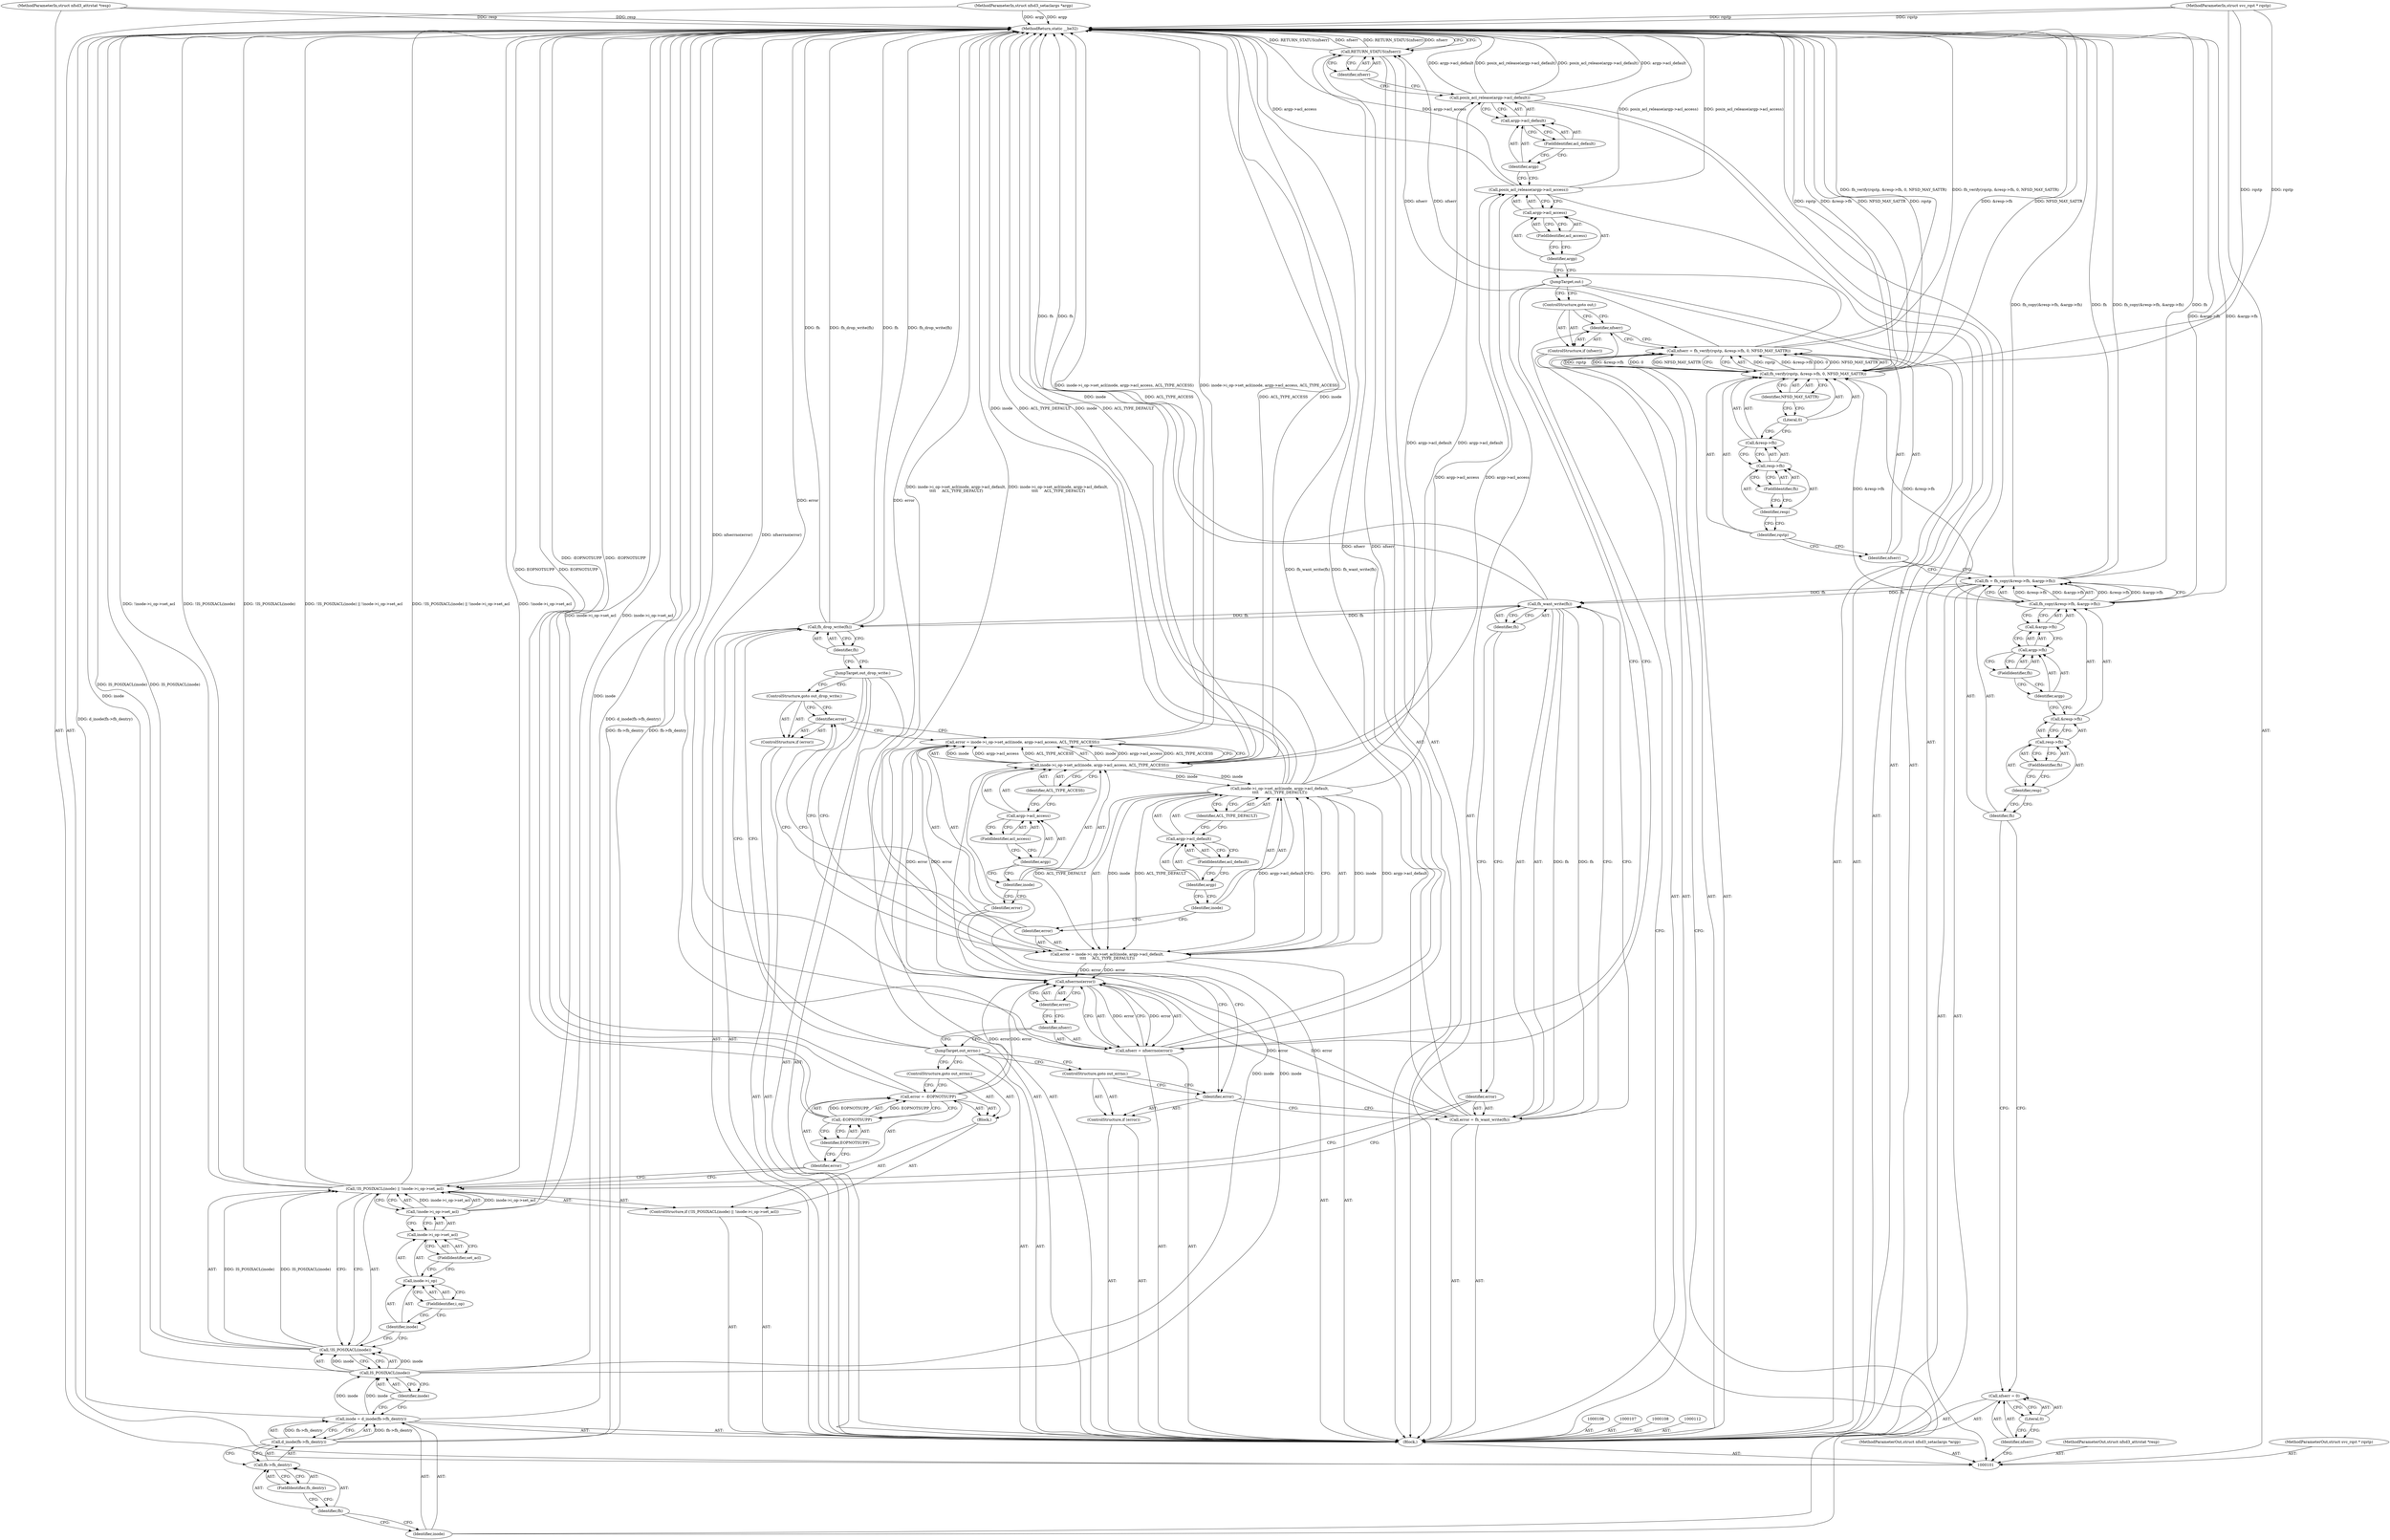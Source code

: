digraph "1_linux_999653786df6954a31044528ac3f7a5dadca08f4_0" {
"1000205" [label="(MethodReturn,static __be32)"];
"1000102" [label="(MethodParameterIn,struct svc_rqst * rqstp)"];
"1000290" [label="(MethodParameterOut,struct svc_rqst * rqstp)"];
"1000113" [label="(Call,fh = fh_copy(&resp->fh, &argp->fh))"];
"1000114" [label="(Identifier,fh)"];
"1000116" [label="(Call,&resp->fh)"];
"1000117" [label="(Call,resp->fh)"];
"1000118" [label="(Identifier,resp)"];
"1000119" [label="(FieldIdentifier,fh)"];
"1000120" [label="(Call,&argp->fh)"];
"1000121" [label="(Call,argp->fh)"];
"1000122" [label="(Identifier,argp)"];
"1000123" [label="(FieldIdentifier,fh)"];
"1000115" [label="(Call,fh_copy(&resp->fh, &argp->fh))"];
"1000124" [label="(Call,nfserr = fh_verify(rqstp, &resp->fh, 0, NFSD_MAY_SATTR))"];
"1000125" [label="(Identifier,nfserr)"];
"1000126" [label="(Call,fh_verify(rqstp, &resp->fh, 0, NFSD_MAY_SATTR))"];
"1000127" [label="(Identifier,rqstp)"];
"1000128" [label="(Call,&resp->fh)"];
"1000129" [label="(Call,resp->fh)"];
"1000130" [label="(Identifier,resp)"];
"1000131" [label="(FieldIdentifier,fh)"];
"1000132" [label="(Literal,0)"];
"1000133" [label="(Identifier,NFSD_MAY_SATTR)"];
"1000134" [label="(ControlStructure,if (nfserr))"];
"1000135" [label="(Identifier,nfserr)"];
"1000136" [label="(ControlStructure,goto out;)"];
"1000139" [label="(Call,d_inode(fh->fh_dentry))"];
"1000140" [label="(Call,fh->fh_dentry)"];
"1000141" [label="(Identifier,fh)"];
"1000137" [label="(Call,inode = d_inode(fh->fh_dentry))"];
"1000138" [label="(Identifier,inode)"];
"1000142" [label="(FieldIdentifier,fh_dentry)"];
"1000143" [label="(ControlStructure,if (!IS_POSIXACL(inode) || !inode->i_op->set_acl))"];
"1000147" [label="(Identifier,inode)"];
"1000148" [label="(Call,!inode->i_op->set_acl)"];
"1000149" [label="(Call,inode->i_op->set_acl)"];
"1000150" [label="(Call,inode->i_op)"];
"1000151" [label="(Identifier,inode)"];
"1000152" [label="(FieldIdentifier,i_op)"];
"1000153" [label="(FieldIdentifier,set_acl)"];
"1000144" [label="(Call,!IS_POSIXACL(inode) || !inode->i_op->set_acl)"];
"1000145" [label="(Call,!IS_POSIXACL(inode))"];
"1000154" [label="(Block,)"];
"1000146" [label="(Call,IS_POSIXACL(inode))"];
"1000157" [label="(Call,-EOPNOTSUPP)"];
"1000158" [label="(Identifier,EOPNOTSUPP)"];
"1000155" [label="(Call,error = -EOPNOTSUPP)"];
"1000156" [label="(Identifier,error)"];
"1000159" [label="(ControlStructure,goto out_errno;)"];
"1000103" [label="(MethodParameterIn,struct nfsd3_setaclargs *argp)"];
"1000291" [label="(MethodParameterOut,struct nfsd3_setaclargs *argp)"];
"1000162" [label="(Call,fh_want_write(fh))"];
"1000160" [label="(Call,error = fh_want_write(fh))"];
"1000161" [label="(Identifier,error)"];
"1000163" [label="(Identifier,fh)"];
"1000164" [label="(ControlStructure,if (error))"];
"1000165" [label="(Identifier,error)"];
"1000166" [label="(ControlStructure,goto out_errno;)"];
"1000167" [label="(Call,error = inode->i_op->set_acl(inode, argp->acl_access, ACL_TYPE_ACCESS))"];
"1000168" [label="(Identifier,error)"];
"1000170" [label="(Identifier,inode)"];
"1000171" [label="(Call,argp->acl_access)"];
"1000172" [label="(Identifier,argp)"];
"1000173" [label="(FieldIdentifier,acl_access)"];
"1000174" [label="(Identifier,ACL_TYPE_ACCESS)"];
"1000169" [label="(Call,inode->i_op->set_acl(inode, argp->acl_access, ACL_TYPE_ACCESS))"];
"1000175" [label="(ControlStructure,if (error))"];
"1000176" [label="(Identifier,error)"];
"1000177" [label="(ControlStructure,goto out_drop_write;)"];
"1000178" [label="(Call,error = inode->i_op->set_acl(inode, argp->acl_default,\n\t\t\t\t     ACL_TYPE_DEFAULT))"];
"1000179" [label="(Identifier,error)"];
"1000181" [label="(Identifier,inode)"];
"1000182" [label="(Call,argp->acl_default)"];
"1000183" [label="(Identifier,argp)"];
"1000184" [label="(FieldIdentifier,acl_default)"];
"1000180" [label="(Call,inode->i_op->set_acl(inode, argp->acl_default,\n\t\t\t\t     ACL_TYPE_DEFAULT))"];
"1000185" [label="(Identifier,ACL_TYPE_DEFAULT)"];
"1000104" [label="(MethodParameterIn,struct nfsd3_attrstat *resp)"];
"1000292" [label="(MethodParameterOut,struct nfsd3_attrstat *resp)"];
"1000186" [label="(JumpTarget,out_drop_write:)"];
"1000188" [label="(Identifier,fh)"];
"1000187" [label="(Call,fh_drop_write(fh))"];
"1000189" [label="(JumpTarget,out_errno:)"];
"1000192" [label="(Call,nfserrno(error))"];
"1000190" [label="(Call,nfserr = nfserrno(error))"];
"1000191" [label="(Identifier,nfserr)"];
"1000193" [label="(Identifier,error)"];
"1000194" [label="(JumpTarget,out:)"];
"1000195" [label="(Call,posix_acl_release(argp->acl_access))"];
"1000196" [label="(Call,argp->acl_access)"];
"1000197" [label="(Identifier,argp)"];
"1000198" [label="(FieldIdentifier,acl_access)"];
"1000199" [label="(Call,posix_acl_release(argp->acl_default))"];
"1000200" [label="(Call,argp->acl_default)"];
"1000201" [label="(Identifier,argp)"];
"1000202" [label="(FieldIdentifier,acl_default)"];
"1000105" [label="(Block,)"];
"1000203" [label="(Call,RETURN_STATUS(nfserr))"];
"1000204" [label="(Identifier,nfserr)"];
"1000111" [label="(Literal,0)"];
"1000109" [label="(Call,nfserr = 0)"];
"1000110" [label="(Identifier,nfserr)"];
"1000205" -> "1000101"  [label="AST: "];
"1000205" -> "1000203"  [label="CFG: "];
"1000124" -> "1000205"  [label="DDG: fh_verify(rqstp, &resp->fh, 0, NFSD_MAY_SATTR)"];
"1000187" -> "1000205"  [label="DDG: fh_drop_write(fh)"];
"1000187" -> "1000205"  [label="DDG: fh"];
"1000180" -> "1000205"  [label="DDG: ACL_TYPE_DEFAULT"];
"1000180" -> "1000205"  [label="DDG: inode"];
"1000104" -> "1000205"  [label="DDG: resp"];
"1000137" -> "1000205"  [label="DDG: d_inode(fh->fh_dentry)"];
"1000126" -> "1000205"  [label="DDG: rqstp"];
"1000126" -> "1000205"  [label="DDG: &resp->fh"];
"1000126" -> "1000205"  [label="DDG: NFSD_MAY_SATTR"];
"1000199" -> "1000205"  [label="DDG: posix_acl_release(argp->acl_default)"];
"1000199" -> "1000205"  [label="DDG: argp->acl_default"];
"1000144" -> "1000205"  [label="DDG: !IS_POSIXACL(inode)"];
"1000144" -> "1000205"  [label="DDG: !IS_POSIXACL(inode) || !inode->i_op->set_acl"];
"1000144" -> "1000205"  [label="DDG: !inode->i_op->set_acl"];
"1000169" -> "1000205"  [label="DDG: inode"];
"1000169" -> "1000205"  [label="DDG: ACL_TYPE_ACCESS"];
"1000167" -> "1000205"  [label="DDG: inode->i_op->set_acl(inode, argp->acl_access, ACL_TYPE_ACCESS)"];
"1000155" -> "1000205"  [label="DDG: -EOPNOTSUPP"];
"1000113" -> "1000205"  [label="DDG: fh"];
"1000113" -> "1000205"  [label="DDG: fh_copy(&resp->fh, &argp->fh)"];
"1000139" -> "1000205"  [label="DDG: fh->fh_dentry"];
"1000195" -> "1000205"  [label="DDG: posix_acl_release(argp->acl_access)"];
"1000195" -> "1000205"  [label="DDG: argp->acl_access"];
"1000157" -> "1000205"  [label="DDG: EOPNOTSUPP"];
"1000103" -> "1000205"  [label="DDG: argp"];
"1000203" -> "1000205"  [label="DDG: RETURN_STATUS(nfserr)"];
"1000203" -> "1000205"  [label="DDG: nfserr"];
"1000178" -> "1000205"  [label="DDG: inode->i_op->set_acl(inode, argp->acl_default,\n\t\t\t\t     ACL_TYPE_DEFAULT)"];
"1000148" -> "1000205"  [label="DDG: inode->i_op->set_acl"];
"1000102" -> "1000205"  [label="DDG: rqstp"];
"1000192" -> "1000205"  [label="DDG: error"];
"1000115" -> "1000205"  [label="DDG: &argp->fh"];
"1000162" -> "1000205"  [label="DDG: fh"];
"1000160" -> "1000205"  [label="DDG: fh_want_write(fh)"];
"1000145" -> "1000205"  [label="DDG: IS_POSIXACL(inode)"];
"1000146" -> "1000205"  [label="DDG: inode"];
"1000190" -> "1000205"  [label="DDG: nfserrno(error)"];
"1000102" -> "1000101"  [label="AST: "];
"1000102" -> "1000205"  [label="DDG: rqstp"];
"1000102" -> "1000126"  [label="DDG: rqstp"];
"1000290" -> "1000101"  [label="AST: "];
"1000113" -> "1000105"  [label="AST: "];
"1000113" -> "1000115"  [label="CFG: "];
"1000114" -> "1000113"  [label="AST: "];
"1000115" -> "1000113"  [label="AST: "];
"1000125" -> "1000113"  [label="CFG: "];
"1000113" -> "1000205"  [label="DDG: fh"];
"1000113" -> "1000205"  [label="DDG: fh_copy(&resp->fh, &argp->fh)"];
"1000115" -> "1000113"  [label="DDG: &resp->fh"];
"1000115" -> "1000113"  [label="DDG: &argp->fh"];
"1000113" -> "1000162"  [label="DDG: fh"];
"1000114" -> "1000113"  [label="AST: "];
"1000114" -> "1000109"  [label="CFG: "];
"1000118" -> "1000114"  [label="CFG: "];
"1000116" -> "1000115"  [label="AST: "];
"1000116" -> "1000117"  [label="CFG: "];
"1000117" -> "1000116"  [label="AST: "];
"1000122" -> "1000116"  [label="CFG: "];
"1000117" -> "1000116"  [label="AST: "];
"1000117" -> "1000119"  [label="CFG: "];
"1000118" -> "1000117"  [label="AST: "];
"1000119" -> "1000117"  [label="AST: "];
"1000116" -> "1000117"  [label="CFG: "];
"1000118" -> "1000117"  [label="AST: "];
"1000118" -> "1000114"  [label="CFG: "];
"1000119" -> "1000118"  [label="CFG: "];
"1000119" -> "1000117"  [label="AST: "];
"1000119" -> "1000118"  [label="CFG: "];
"1000117" -> "1000119"  [label="CFG: "];
"1000120" -> "1000115"  [label="AST: "];
"1000120" -> "1000121"  [label="CFG: "];
"1000121" -> "1000120"  [label="AST: "];
"1000115" -> "1000120"  [label="CFG: "];
"1000121" -> "1000120"  [label="AST: "];
"1000121" -> "1000123"  [label="CFG: "];
"1000122" -> "1000121"  [label="AST: "];
"1000123" -> "1000121"  [label="AST: "];
"1000120" -> "1000121"  [label="CFG: "];
"1000122" -> "1000121"  [label="AST: "];
"1000122" -> "1000116"  [label="CFG: "];
"1000123" -> "1000122"  [label="CFG: "];
"1000123" -> "1000121"  [label="AST: "];
"1000123" -> "1000122"  [label="CFG: "];
"1000121" -> "1000123"  [label="CFG: "];
"1000115" -> "1000113"  [label="AST: "];
"1000115" -> "1000120"  [label="CFG: "];
"1000116" -> "1000115"  [label="AST: "];
"1000120" -> "1000115"  [label="AST: "];
"1000113" -> "1000115"  [label="CFG: "];
"1000115" -> "1000205"  [label="DDG: &argp->fh"];
"1000115" -> "1000113"  [label="DDG: &resp->fh"];
"1000115" -> "1000113"  [label="DDG: &argp->fh"];
"1000115" -> "1000126"  [label="DDG: &resp->fh"];
"1000124" -> "1000105"  [label="AST: "];
"1000124" -> "1000126"  [label="CFG: "];
"1000125" -> "1000124"  [label="AST: "];
"1000126" -> "1000124"  [label="AST: "];
"1000135" -> "1000124"  [label="CFG: "];
"1000124" -> "1000205"  [label="DDG: fh_verify(rqstp, &resp->fh, 0, NFSD_MAY_SATTR)"];
"1000126" -> "1000124"  [label="DDG: rqstp"];
"1000126" -> "1000124"  [label="DDG: &resp->fh"];
"1000126" -> "1000124"  [label="DDG: 0"];
"1000126" -> "1000124"  [label="DDG: NFSD_MAY_SATTR"];
"1000124" -> "1000203"  [label="DDG: nfserr"];
"1000125" -> "1000124"  [label="AST: "];
"1000125" -> "1000113"  [label="CFG: "];
"1000127" -> "1000125"  [label="CFG: "];
"1000126" -> "1000124"  [label="AST: "];
"1000126" -> "1000133"  [label="CFG: "];
"1000127" -> "1000126"  [label="AST: "];
"1000128" -> "1000126"  [label="AST: "];
"1000132" -> "1000126"  [label="AST: "];
"1000133" -> "1000126"  [label="AST: "];
"1000124" -> "1000126"  [label="CFG: "];
"1000126" -> "1000205"  [label="DDG: rqstp"];
"1000126" -> "1000205"  [label="DDG: &resp->fh"];
"1000126" -> "1000205"  [label="DDG: NFSD_MAY_SATTR"];
"1000126" -> "1000124"  [label="DDG: rqstp"];
"1000126" -> "1000124"  [label="DDG: &resp->fh"];
"1000126" -> "1000124"  [label="DDG: 0"];
"1000126" -> "1000124"  [label="DDG: NFSD_MAY_SATTR"];
"1000102" -> "1000126"  [label="DDG: rqstp"];
"1000115" -> "1000126"  [label="DDG: &resp->fh"];
"1000127" -> "1000126"  [label="AST: "];
"1000127" -> "1000125"  [label="CFG: "];
"1000130" -> "1000127"  [label="CFG: "];
"1000128" -> "1000126"  [label="AST: "];
"1000128" -> "1000129"  [label="CFG: "];
"1000129" -> "1000128"  [label="AST: "];
"1000132" -> "1000128"  [label="CFG: "];
"1000129" -> "1000128"  [label="AST: "];
"1000129" -> "1000131"  [label="CFG: "];
"1000130" -> "1000129"  [label="AST: "];
"1000131" -> "1000129"  [label="AST: "];
"1000128" -> "1000129"  [label="CFG: "];
"1000130" -> "1000129"  [label="AST: "];
"1000130" -> "1000127"  [label="CFG: "];
"1000131" -> "1000130"  [label="CFG: "];
"1000131" -> "1000129"  [label="AST: "];
"1000131" -> "1000130"  [label="CFG: "];
"1000129" -> "1000131"  [label="CFG: "];
"1000132" -> "1000126"  [label="AST: "];
"1000132" -> "1000128"  [label="CFG: "];
"1000133" -> "1000132"  [label="CFG: "];
"1000133" -> "1000126"  [label="AST: "];
"1000133" -> "1000132"  [label="CFG: "];
"1000126" -> "1000133"  [label="CFG: "];
"1000134" -> "1000105"  [label="AST: "];
"1000135" -> "1000134"  [label="AST: "];
"1000136" -> "1000134"  [label="AST: "];
"1000135" -> "1000134"  [label="AST: "];
"1000135" -> "1000124"  [label="CFG: "];
"1000136" -> "1000135"  [label="CFG: "];
"1000138" -> "1000135"  [label="CFG: "];
"1000136" -> "1000134"  [label="AST: "];
"1000136" -> "1000135"  [label="CFG: "];
"1000194" -> "1000136"  [label="CFG: "];
"1000139" -> "1000137"  [label="AST: "];
"1000139" -> "1000140"  [label="CFG: "];
"1000140" -> "1000139"  [label="AST: "];
"1000137" -> "1000139"  [label="CFG: "];
"1000139" -> "1000205"  [label="DDG: fh->fh_dentry"];
"1000139" -> "1000137"  [label="DDG: fh->fh_dentry"];
"1000140" -> "1000139"  [label="AST: "];
"1000140" -> "1000142"  [label="CFG: "];
"1000141" -> "1000140"  [label="AST: "];
"1000142" -> "1000140"  [label="AST: "];
"1000139" -> "1000140"  [label="CFG: "];
"1000141" -> "1000140"  [label="AST: "];
"1000141" -> "1000138"  [label="CFG: "];
"1000142" -> "1000141"  [label="CFG: "];
"1000137" -> "1000105"  [label="AST: "];
"1000137" -> "1000139"  [label="CFG: "];
"1000138" -> "1000137"  [label="AST: "];
"1000139" -> "1000137"  [label="AST: "];
"1000147" -> "1000137"  [label="CFG: "];
"1000137" -> "1000205"  [label="DDG: d_inode(fh->fh_dentry)"];
"1000139" -> "1000137"  [label="DDG: fh->fh_dentry"];
"1000137" -> "1000146"  [label="DDG: inode"];
"1000138" -> "1000137"  [label="AST: "];
"1000138" -> "1000135"  [label="CFG: "];
"1000141" -> "1000138"  [label="CFG: "];
"1000142" -> "1000140"  [label="AST: "];
"1000142" -> "1000141"  [label="CFG: "];
"1000140" -> "1000142"  [label="CFG: "];
"1000143" -> "1000105"  [label="AST: "];
"1000144" -> "1000143"  [label="AST: "];
"1000154" -> "1000143"  [label="AST: "];
"1000147" -> "1000146"  [label="AST: "];
"1000147" -> "1000137"  [label="CFG: "];
"1000146" -> "1000147"  [label="CFG: "];
"1000148" -> "1000144"  [label="AST: "];
"1000148" -> "1000149"  [label="CFG: "];
"1000149" -> "1000148"  [label="AST: "];
"1000144" -> "1000148"  [label="CFG: "];
"1000148" -> "1000205"  [label="DDG: inode->i_op->set_acl"];
"1000148" -> "1000144"  [label="DDG: inode->i_op->set_acl"];
"1000149" -> "1000148"  [label="AST: "];
"1000149" -> "1000153"  [label="CFG: "];
"1000150" -> "1000149"  [label="AST: "];
"1000153" -> "1000149"  [label="AST: "];
"1000148" -> "1000149"  [label="CFG: "];
"1000150" -> "1000149"  [label="AST: "];
"1000150" -> "1000152"  [label="CFG: "];
"1000151" -> "1000150"  [label="AST: "];
"1000152" -> "1000150"  [label="AST: "];
"1000153" -> "1000150"  [label="CFG: "];
"1000151" -> "1000150"  [label="AST: "];
"1000151" -> "1000145"  [label="CFG: "];
"1000152" -> "1000151"  [label="CFG: "];
"1000152" -> "1000150"  [label="AST: "];
"1000152" -> "1000151"  [label="CFG: "];
"1000150" -> "1000152"  [label="CFG: "];
"1000153" -> "1000149"  [label="AST: "];
"1000153" -> "1000150"  [label="CFG: "];
"1000149" -> "1000153"  [label="CFG: "];
"1000144" -> "1000143"  [label="AST: "];
"1000144" -> "1000145"  [label="CFG: "];
"1000144" -> "1000148"  [label="CFG: "];
"1000145" -> "1000144"  [label="AST: "];
"1000148" -> "1000144"  [label="AST: "];
"1000156" -> "1000144"  [label="CFG: "];
"1000161" -> "1000144"  [label="CFG: "];
"1000144" -> "1000205"  [label="DDG: !IS_POSIXACL(inode)"];
"1000144" -> "1000205"  [label="DDG: !IS_POSIXACL(inode) || !inode->i_op->set_acl"];
"1000144" -> "1000205"  [label="DDG: !inode->i_op->set_acl"];
"1000145" -> "1000144"  [label="DDG: IS_POSIXACL(inode)"];
"1000148" -> "1000144"  [label="DDG: inode->i_op->set_acl"];
"1000145" -> "1000144"  [label="AST: "];
"1000145" -> "1000146"  [label="CFG: "];
"1000146" -> "1000145"  [label="AST: "];
"1000151" -> "1000145"  [label="CFG: "];
"1000144" -> "1000145"  [label="CFG: "];
"1000145" -> "1000205"  [label="DDG: IS_POSIXACL(inode)"];
"1000145" -> "1000144"  [label="DDG: IS_POSIXACL(inode)"];
"1000146" -> "1000145"  [label="DDG: inode"];
"1000154" -> "1000143"  [label="AST: "];
"1000155" -> "1000154"  [label="AST: "];
"1000159" -> "1000154"  [label="AST: "];
"1000146" -> "1000145"  [label="AST: "];
"1000146" -> "1000147"  [label="CFG: "];
"1000147" -> "1000146"  [label="AST: "];
"1000145" -> "1000146"  [label="CFG: "];
"1000146" -> "1000205"  [label="DDG: inode"];
"1000146" -> "1000145"  [label="DDG: inode"];
"1000137" -> "1000146"  [label="DDG: inode"];
"1000146" -> "1000169"  [label="DDG: inode"];
"1000157" -> "1000155"  [label="AST: "];
"1000157" -> "1000158"  [label="CFG: "];
"1000158" -> "1000157"  [label="AST: "];
"1000155" -> "1000157"  [label="CFG: "];
"1000157" -> "1000205"  [label="DDG: EOPNOTSUPP"];
"1000157" -> "1000155"  [label="DDG: EOPNOTSUPP"];
"1000158" -> "1000157"  [label="AST: "];
"1000158" -> "1000156"  [label="CFG: "];
"1000157" -> "1000158"  [label="CFG: "];
"1000155" -> "1000154"  [label="AST: "];
"1000155" -> "1000157"  [label="CFG: "];
"1000156" -> "1000155"  [label="AST: "];
"1000157" -> "1000155"  [label="AST: "];
"1000159" -> "1000155"  [label="CFG: "];
"1000155" -> "1000205"  [label="DDG: -EOPNOTSUPP"];
"1000157" -> "1000155"  [label="DDG: EOPNOTSUPP"];
"1000155" -> "1000192"  [label="DDG: error"];
"1000156" -> "1000155"  [label="AST: "];
"1000156" -> "1000144"  [label="CFG: "];
"1000158" -> "1000156"  [label="CFG: "];
"1000159" -> "1000154"  [label="AST: "];
"1000159" -> "1000155"  [label="CFG: "];
"1000189" -> "1000159"  [label="CFG: "];
"1000103" -> "1000101"  [label="AST: "];
"1000103" -> "1000205"  [label="DDG: argp"];
"1000291" -> "1000101"  [label="AST: "];
"1000162" -> "1000160"  [label="AST: "];
"1000162" -> "1000163"  [label="CFG: "];
"1000163" -> "1000162"  [label="AST: "];
"1000160" -> "1000162"  [label="CFG: "];
"1000162" -> "1000205"  [label="DDG: fh"];
"1000162" -> "1000160"  [label="DDG: fh"];
"1000113" -> "1000162"  [label="DDG: fh"];
"1000162" -> "1000187"  [label="DDG: fh"];
"1000160" -> "1000105"  [label="AST: "];
"1000160" -> "1000162"  [label="CFG: "];
"1000161" -> "1000160"  [label="AST: "];
"1000162" -> "1000160"  [label="AST: "];
"1000165" -> "1000160"  [label="CFG: "];
"1000160" -> "1000205"  [label="DDG: fh_want_write(fh)"];
"1000162" -> "1000160"  [label="DDG: fh"];
"1000160" -> "1000192"  [label="DDG: error"];
"1000161" -> "1000160"  [label="AST: "];
"1000161" -> "1000144"  [label="CFG: "];
"1000163" -> "1000161"  [label="CFG: "];
"1000163" -> "1000162"  [label="AST: "];
"1000163" -> "1000161"  [label="CFG: "];
"1000162" -> "1000163"  [label="CFG: "];
"1000164" -> "1000105"  [label="AST: "];
"1000165" -> "1000164"  [label="AST: "];
"1000166" -> "1000164"  [label="AST: "];
"1000165" -> "1000164"  [label="AST: "];
"1000165" -> "1000160"  [label="CFG: "];
"1000166" -> "1000165"  [label="CFG: "];
"1000168" -> "1000165"  [label="CFG: "];
"1000166" -> "1000164"  [label="AST: "];
"1000166" -> "1000165"  [label="CFG: "];
"1000189" -> "1000166"  [label="CFG: "];
"1000167" -> "1000105"  [label="AST: "];
"1000167" -> "1000169"  [label="CFG: "];
"1000168" -> "1000167"  [label="AST: "];
"1000169" -> "1000167"  [label="AST: "];
"1000176" -> "1000167"  [label="CFG: "];
"1000167" -> "1000205"  [label="DDG: inode->i_op->set_acl(inode, argp->acl_access, ACL_TYPE_ACCESS)"];
"1000169" -> "1000167"  [label="DDG: inode"];
"1000169" -> "1000167"  [label="DDG: argp->acl_access"];
"1000169" -> "1000167"  [label="DDG: ACL_TYPE_ACCESS"];
"1000167" -> "1000192"  [label="DDG: error"];
"1000168" -> "1000167"  [label="AST: "];
"1000168" -> "1000165"  [label="CFG: "];
"1000170" -> "1000168"  [label="CFG: "];
"1000170" -> "1000169"  [label="AST: "];
"1000170" -> "1000168"  [label="CFG: "];
"1000172" -> "1000170"  [label="CFG: "];
"1000171" -> "1000169"  [label="AST: "];
"1000171" -> "1000173"  [label="CFG: "];
"1000172" -> "1000171"  [label="AST: "];
"1000173" -> "1000171"  [label="AST: "];
"1000174" -> "1000171"  [label="CFG: "];
"1000172" -> "1000171"  [label="AST: "];
"1000172" -> "1000170"  [label="CFG: "];
"1000173" -> "1000172"  [label="CFG: "];
"1000173" -> "1000171"  [label="AST: "];
"1000173" -> "1000172"  [label="CFG: "];
"1000171" -> "1000173"  [label="CFG: "];
"1000174" -> "1000169"  [label="AST: "];
"1000174" -> "1000171"  [label="CFG: "];
"1000169" -> "1000174"  [label="CFG: "];
"1000169" -> "1000167"  [label="AST: "];
"1000169" -> "1000174"  [label="CFG: "];
"1000170" -> "1000169"  [label="AST: "];
"1000171" -> "1000169"  [label="AST: "];
"1000174" -> "1000169"  [label="AST: "];
"1000167" -> "1000169"  [label="CFG: "];
"1000169" -> "1000205"  [label="DDG: inode"];
"1000169" -> "1000205"  [label="DDG: ACL_TYPE_ACCESS"];
"1000169" -> "1000167"  [label="DDG: inode"];
"1000169" -> "1000167"  [label="DDG: argp->acl_access"];
"1000169" -> "1000167"  [label="DDG: ACL_TYPE_ACCESS"];
"1000146" -> "1000169"  [label="DDG: inode"];
"1000169" -> "1000180"  [label="DDG: inode"];
"1000169" -> "1000195"  [label="DDG: argp->acl_access"];
"1000175" -> "1000105"  [label="AST: "];
"1000176" -> "1000175"  [label="AST: "];
"1000177" -> "1000175"  [label="AST: "];
"1000176" -> "1000175"  [label="AST: "];
"1000176" -> "1000167"  [label="CFG: "];
"1000177" -> "1000176"  [label="CFG: "];
"1000179" -> "1000176"  [label="CFG: "];
"1000177" -> "1000175"  [label="AST: "];
"1000177" -> "1000176"  [label="CFG: "];
"1000186" -> "1000177"  [label="CFG: "];
"1000178" -> "1000105"  [label="AST: "];
"1000178" -> "1000180"  [label="CFG: "];
"1000179" -> "1000178"  [label="AST: "];
"1000180" -> "1000178"  [label="AST: "];
"1000186" -> "1000178"  [label="CFG: "];
"1000178" -> "1000205"  [label="DDG: inode->i_op->set_acl(inode, argp->acl_default,\n\t\t\t\t     ACL_TYPE_DEFAULT)"];
"1000180" -> "1000178"  [label="DDG: inode"];
"1000180" -> "1000178"  [label="DDG: argp->acl_default"];
"1000180" -> "1000178"  [label="DDG: ACL_TYPE_DEFAULT"];
"1000178" -> "1000192"  [label="DDG: error"];
"1000179" -> "1000178"  [label="AST: "];
"1000179" -> "1000176"  [label="CFG: "];
"1000181" -> "1000179"  [label="CFG: "];
"1000181" -> "1000180"  [label="AST: "];
"1000181" -> "1000179"  [label="CFG: "];
"1000183" -> "1000181"  [label="CFG: "];
"1000182" -> "1000180"  [label="AST: "];
"1000182" -> "1000184"  [label="CFG: "];
"1000183" -> "1000182"  [label="AST: "];
"1000184" -> "1000182"  [label="AST: "];
"1000185" -> "1000182"  [label="CFG: "];
"1000183" -> "1000182"  [label="AST: "];
"1000183" -> "1000181"  [label="CFG: "];
"1000184" -> "1000183"  [label="CFG: "];
"1000184" -> "1000182"  [label="AST: "];
"1000184" -> "1000183"  [label="CFG: "];
"1000182" -> "1000184"  [label="CFG: "];
"1000180" -> "1000178"  [label="AST: "];
"1000180" -> "1000185"  [label="CFG: "];
"1000181" -> "1000180"  [label="AST: "];
"1000182" -> "1000180"  [label="AST: "];
"1000185" -> "1000180"  [label="AST: "];
"1000178" -> "1000180"  [label="CFG: "];
"1000180" -> "1000205"  [label="DDG: ACL_TYPE_DEFAULT"];
"1000180" -> "1000205"  [label="DDG: inode"];
"1000180" -> "1000178"  [label="DDG: inode"];
"1000180" -> "1000178"  [label="DDG: argp->acl_default"];
"1000180" -> "1000178"  [label="DDG: ACL_TYPE_DEFAULT"];
"1000169" -> "1000180"  [label="DDG: inode"];
"1000180" -> "1000199"  [label="DDG: argp->acl_default"];
"1000185" -> "1000180"  [label="AST: "];
"1000185" -> "1000182"  [label="CFG: "];
"1000180" -> "1000185"  [label="CFG: "];
"1000104" -> "1000101"  [label="AST: "];
"1000104" -> "1000205"  [label="DDG: resp"];
"1000292" -> "1000101"  [label="AST: "];
"1000186" -> "1000105"  [label="AST: "];
"1000186" -> "1000178"  [label="CFG: "];
"1000186" -> "1000177"  [label="CFG: "];
"1000188" -> "1000186"  [label="CFG: "];
"1000188" -> "1000187"  [label="AST: "];
"1000188" -> "1000186"  [label="CFG: "];
"1000187" -> "1000188"  [label="CFG: "];
"1000187" -> "1000105"  [label="AST: "];
"1000187" -> "1000188"  [label="CFG: "];
"1000188" -> "1000187"  [label="AST: "];
"1000189" -> "1000187"  [label="CFG: "];
"1000187" -> "1000205"  [label="DDG: fh_drop_write(fh)"];
"1000187" -> "1000205"  [label="DDG: fh"];
"1000162" -> "1000187"  [label="DDG: fh"];
"1000189" -> "1000105"  [label="AST: "];
"1000189" -> "1000187"  [label="CFG: "];
"1000189" -> "1000159"  [label="CFG: "];
"1000189" -> "1000166"  [label="CFG: "];
"1000191" -> "1000189"  [label="CFG: "];
"1000192" -> "1000190"  [label="AST: "];
"1000192" -> "1000193"  [label="CFG: "];
"1000193" -> "1000192"  [label="AST: "];
"1000190" -> "1000192"  [label="CFG: "];
"1000192" -> "1000205"  [label="DDG: error"];
"1000192" -> "1000190"  [label="DDG: error"];
"1000167" -> "1000192"  [label="DDG: error"];
"1000178" -> "1000192"  [label="DDG: error"];
"1000155" -> "1000192"  [label="DDG: error"];
"1000160" -> "1000192"  [label="DDG: error"];
"1000190" -> "1000105"  [label="AST: "];
"1000190" -> "1000192"  [label="CFG: "];
"1000191" -> "1000190"  [label="AST: "];
"1000192" -> "1000190"  [label="AST: "];
"1000194" -> "1000190"  [label="CFG: "];
"1000190" -> "1000205"  [label="DDG: nfserrno(error)"];
"1000192" -> "1000190"  [label="DDG: error"];
"1000190" -> "1000203"  [label="DDG: nfserr"];
"1000191" -> "1000190"  [label="AST: "];
"1000191" -> "1000189"  [label="CFG: "];
"1000193" -> "1000191"  [label="CFG: "];
"1000193" -> "1000192"  [label="AST: "];
"1000193" -> "1000191"  [label="CFG: "];
"1000192" -> "1000193"  [label="CFG: "];
"1000194" -> "1000105"  [label="AST: "];
"1000194" -> "1000190"  [label="CFG: "];
"1000194" -> "1000136"  [label="CFG: "];
"1000197" -> "1000194"  [label="CFG: "];
"1000195" -> "1000105"  [label="AST: "];
"1000195" -> "1000196"  [label="CFG: "];
"1000196" -> "1000195"  [label="AST: "];
"1000201" -> "1000195"  [label="CFG: "];
"1000195" -> "1000205"  [label="DDG: posix_acl_release(argp->acl_access)"];
"1000195" -> "1000205"  [label="DDG: argp->acl_access"];
"1000169" -> "1000195"  [label="DDG: argp->acl_access"];
"1000196" -> "1000195"  [label="AST: "];
"1000196" -> "1000198"  [label="CFG: "];
"1000197" -> "1000196"  [label="AST: "];
"1000198" -> "1000196"  [label="AST: "];
"1000195" -> "1000196"  [label="CFG: "];
"1000197" -> "1000196"  [label="AST: "];
"1000197" -> "1000194"  [label="CFG: "];
"1000198" -> "1000197"  [label="CFG: "];
"1000198" -> "1000196"  [label="AST: "];
"1000198" -> "1000197"  [label="CFG: "];
"1000196" -> "1000198"  [label="CFG: "];
"1000199" -> "1000105"  [label="AST: "];
"1000199" -> "1000200"  [label="CFG: "];
"1000200" -> "1000199"  [label="AST: "];
"1000204" -> "1000199"  [label="CFG: "];
"1000199" -> "1000205"  [label="DDG: posix_acl_release(argp->acl_default)"];
"1000199" -> "1000205"  [label="DDG: argp->acl_default"];
"1000180" -> "1000199"  [label="DDG: argp->acl_default"];
"1000200" -> "1000199"  [label="AST: "];
"1000200" -> "1000202"  [label="CFG: "];
"1000201" -> "1000200"  [label="AST: "];
"1000202" -> "1000200"  [label="AST: "];
"1000199" -> "1000200"  [label="CFG: "];
"1000201" -> "1000200"  [label="AST: "];
"1000201" -> "1000195"  [label="CFG: "];
"1000202" -> "1000201"  [label="CFG: "];
"1000202" -> "1000200"  [label="AST: "];
"1000202" -> "1000201"  [label="CFG: "];
"1000200" -> "1000202"  [label="CFG: "];
"1000105" -> "1000101"  [label="AST: "];
"1000106" -> "1000105"  [label="AST: "];
"1000107" -> "1000105"  [label="AST: "];
"1000108" -> "1000105"  [label="AST: "];
"1000109" -> "1000105"  [label="AST: "];
"1000112" -> "1000105"  [label="AST: "];
"1000113" -> "1000105"  [label="AST: "];
"1000124" -> "1000105"  [label="AST: "];
"1000134" -> "1000105"  [label="AST: "];
"1000137" -> "1000105"  [label="AST: "];
"1000143" -> "1000105"  [label="AST: "];
"1000160" -> "1000105"  [label="AST: "];
"1000164" -> "1000105"  [label="AST: "];
"1000167" -> "1000105"  [label="AST: "];
"1000175" -> "1000105"  [label="AST: "];
"1000178" -> "1000105"  [label="AST: "];
"1000186" -> "1000105"  [label="AST: "];
"1000187" -> "1000105"  [label="AST: "];
"1000189" -> "1000105"  [label="AST: "];
"1000190" -> "1000105"  [label="AST: "];
"1000194" -> "1000105"  [label="AST: "];
"1000195" -> "1000105"  [label="AST: "];
"1000199" -> "1000105"  [label="AST: "];
"1000203" -> "1000105"  [label="AST: "];
"1000203" -> "1000105"  [label="AST: "];
"1000203" -> "1000204"  [label="CFG: "];
"1000204" -> "1000203"  [label="AST: "];
"1000205" -> "1000203"  [label="CFG: "];
"1000203" -> "1000205"  [label="DDG: RETURN_STATUS(nfserr)"];
"1000203" -> "1000205"  [label="DDG: nfserr"];
"1000124" -> "1000203"  [label="DDG: nfserr"];
"1000190" -> "1000203"  [label="DDG: nfserr"];
"1000204" -> "1000203"  [label="AST: "];
"1000204" -> "1000199"  [label="CFG: "];
"1000203" -> "1000204"  [label="CFG: "];
"1000111" -> "1000109"  [label="AST: "];
"1000111" -> "1000110"  [label="CFG: "];
"1000109" -> "1000111"  [label="CFG: "];
"1000109" -> "1000105"  [label="AST: "];
"1000109" -> "1000111"  [label="CFG: "];
"1000110" -> "1000109"  [label="AST: "];
"1000111" -> "1000109"  [label="AST: "];
"1000114" -> "1000109"  [label="CFG: "];
"1000110" -> "1000109"  [label="AST: "];
"1000110" -> "1000101"  [label="CFG: "];
"1000111" -> "1000110"  [label="CFG: "];
}

